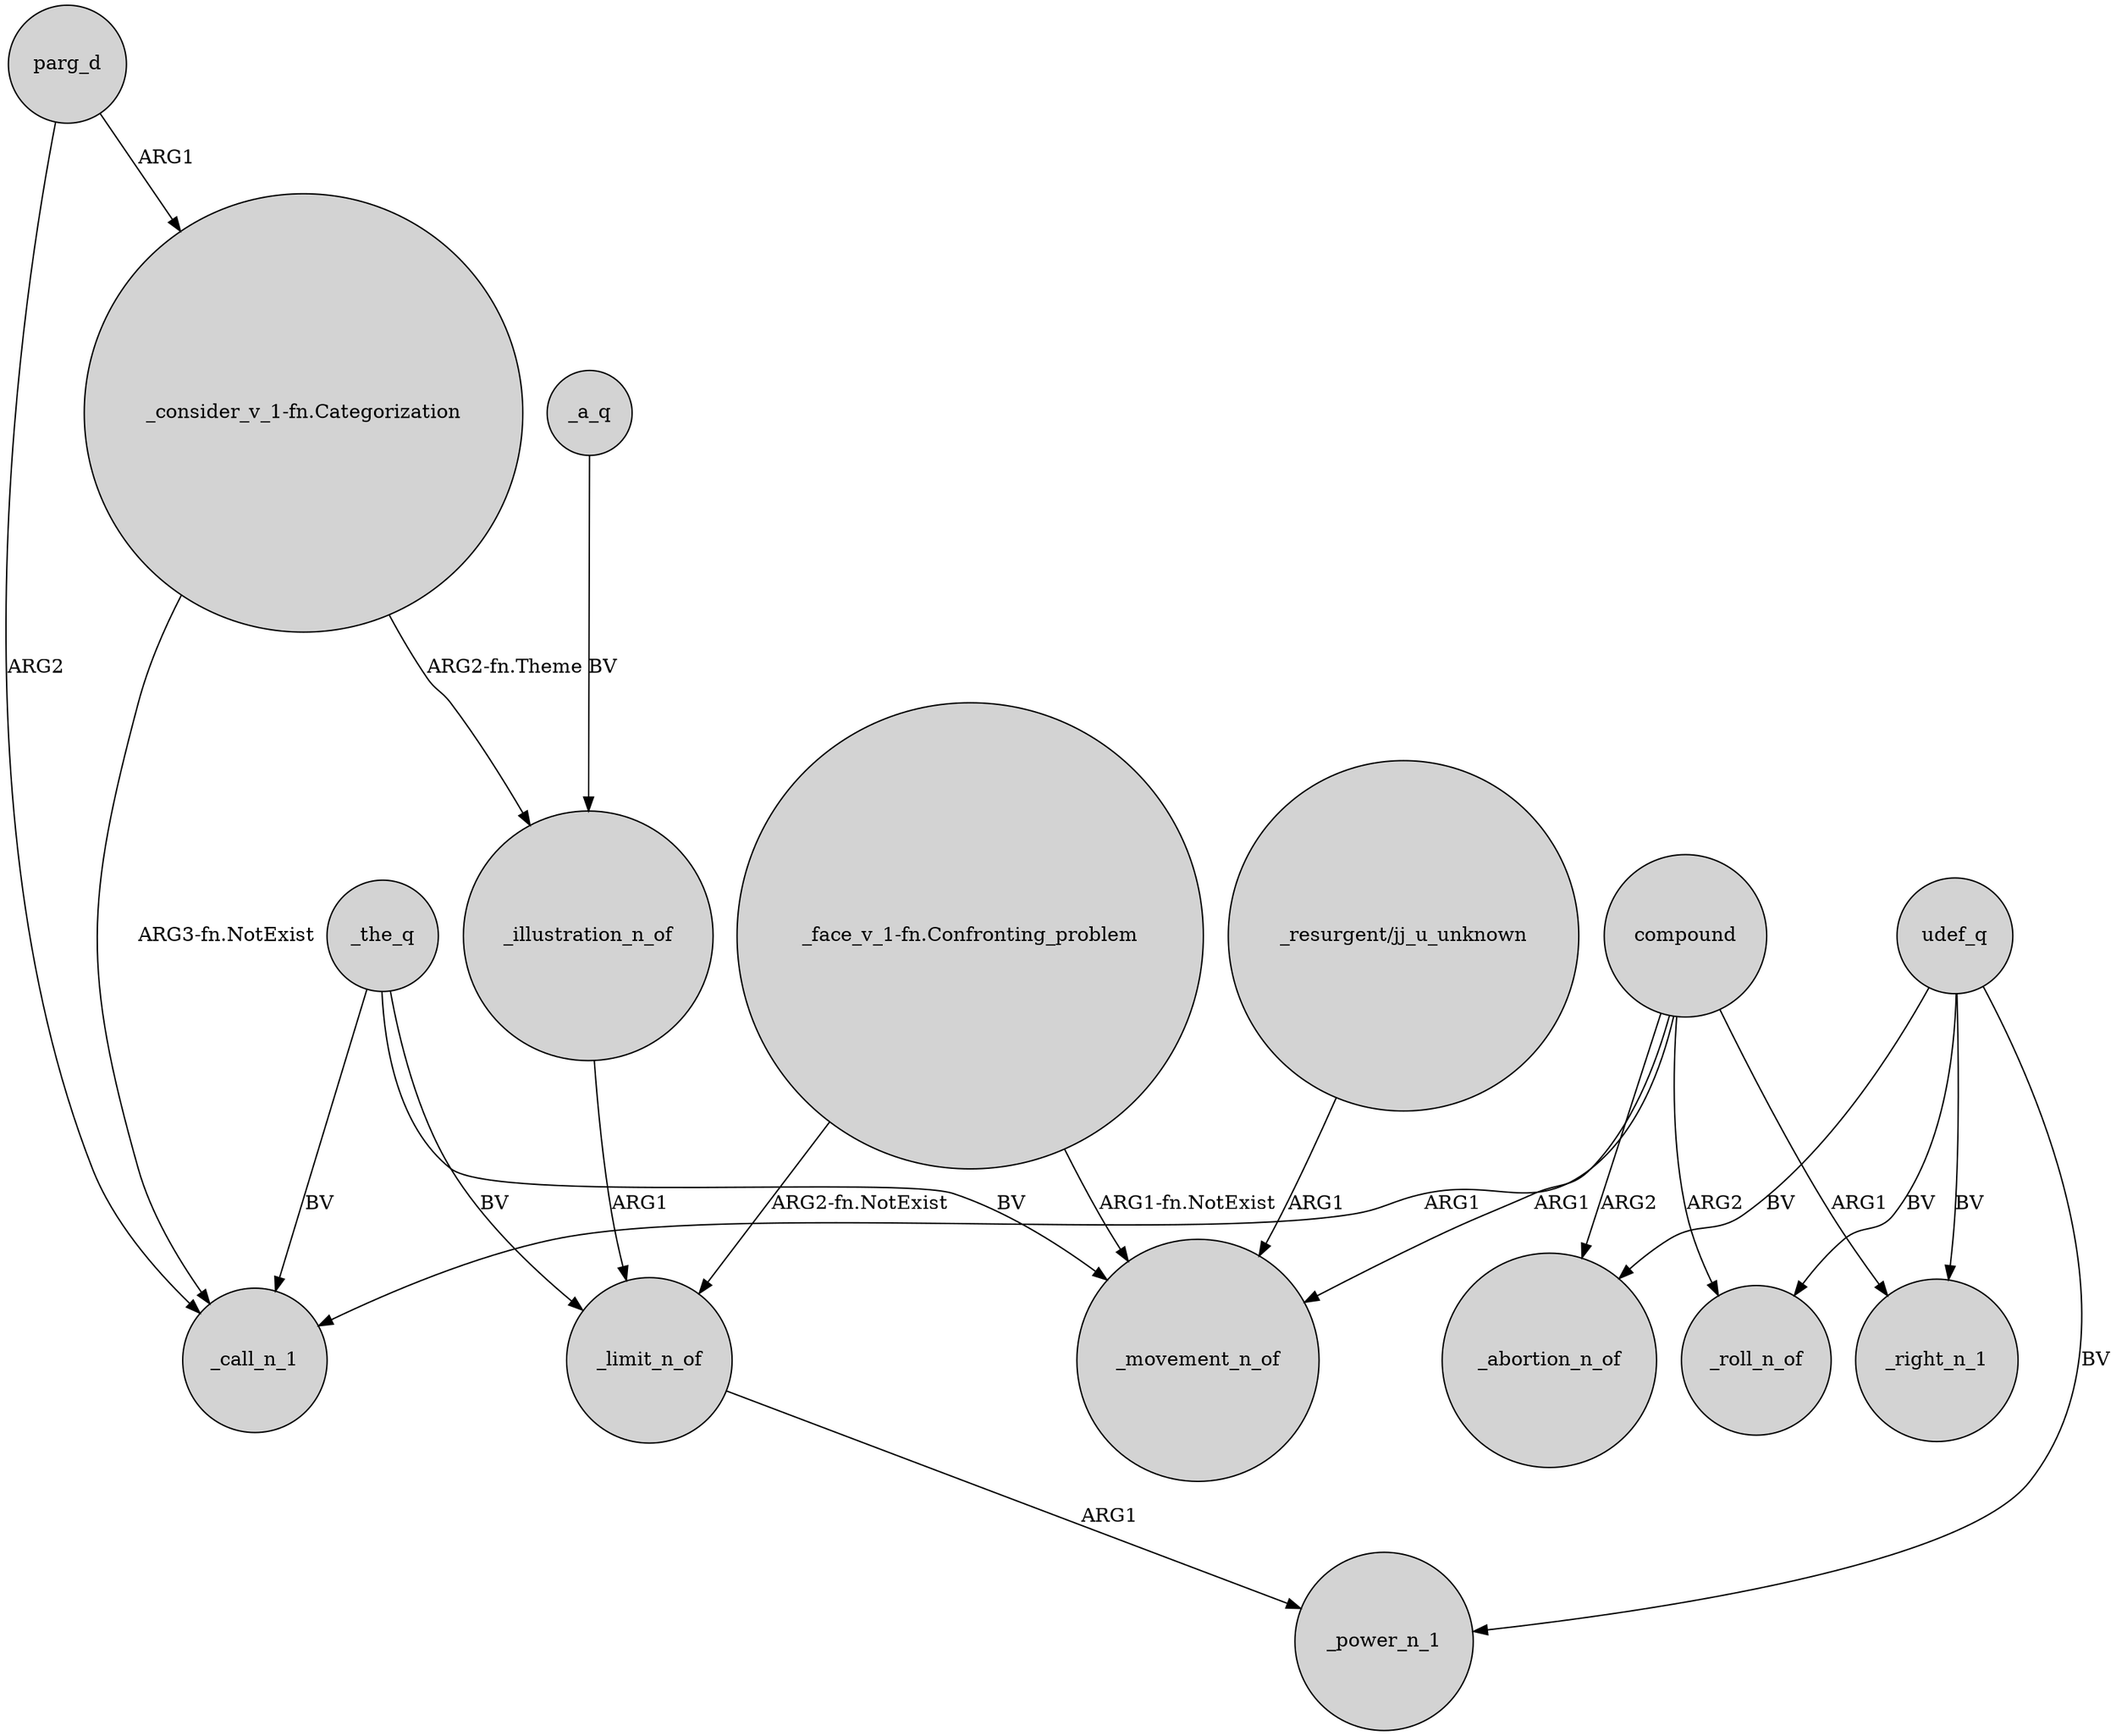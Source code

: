 digraph {
	node [shape=circle style=filled]
	parg_d -> _call_n_1 [label=ARG2]
	"_face_v_1-fn.Confronting_problem" -> _limit_n_of [label="ARG2-fn.NotExist"]
	"_consider_v_1-fn.Categorization" -> _illustration_n_of [label="ARG2-fn.Theme"]
	parg_d -> "_consider_v_1-fn.Categorization" [label=ARG1]
	_limit_n_of -> _power_n_1 [label=ARG1]
	compound -> _movement_n_of [label=ARG1]
	_illustration_n_of -> _limit_n_of [label=ARG1]
	_the_q -> _call_n_1 [label=BV]
	udef_q -> _right_n_1 [label=BV]
	_the_q -> _movement_n_of [label=BV]
	udef_q -> _roll_n_of [label=BV]
	compound -> _roll_n_of [label=ARG2]
	_a_q -> _illustration_n_of [label=BV]
	udef_q -> _abortion_n_of [label=BV]
	compound -> _right_n_1 [label=ARG1]
	compound -> _call_n_1 [label=ARG1]
	udef_q -> _power_n_1 [label=BV]
	compound -> _abortion_n_of [label=ARG2]
	_the_q -> _limit_n_of [label=BV]
	"_resurgent/jj_u_unknown" -> _movement_n_of [label=ARG1]
	"_consider_v_1-fn.Categorization" -> _call_n_1 [label="ARG3-fn.NotExist"]
	"_face_v_1-fn.Confronting_problem" -> _movement_n_of [label="ARG1-fn.NotExist"]
}

